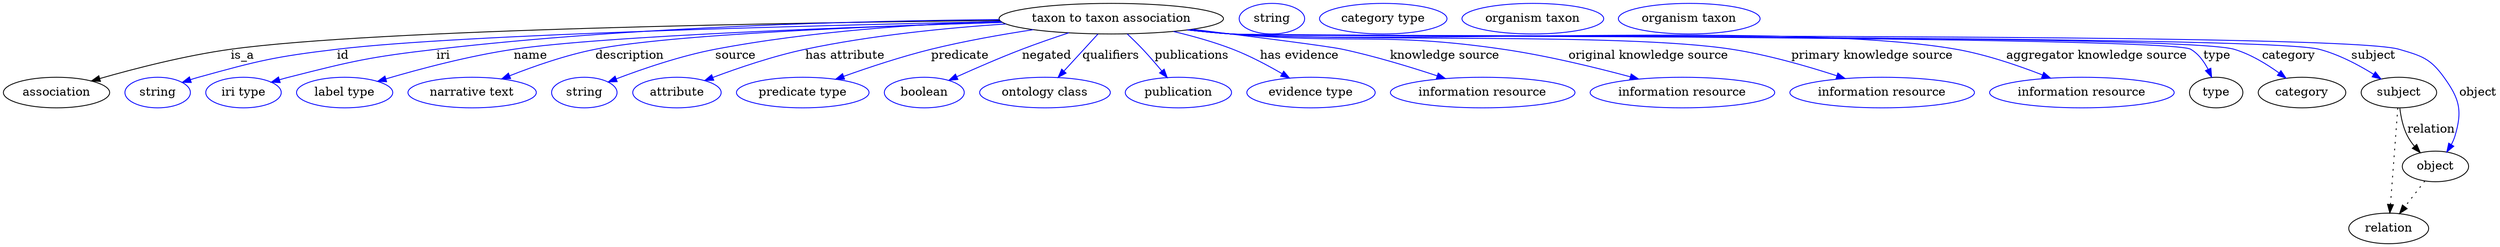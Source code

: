 digraph {
	graph [bb="0,0,2931.4,283"];
	node [label="\N"];
	"taxon to taxon association"	[height=0.5,
		label="taxon to taxon association",
		pos="1301.4,265",
		width=3.665];
	association	[height=0.5,
		pos="62.394,178",
		width=1.7332];
	"taxon to taxon association" -> association	[label=is_a,
		lp="281.39,221.5",
		pos="e,103.53,191.68 1170,262.91 931.85,260.38 437.78,252.41 267.39,229 214.08,221.68 154.46,206.3 113.32,194.51"];
	id	[color=blue,
		height=0.5,
		label=string,
		pos="181.39,178",
		width=1.0652];
	"taxon to taxon association" -> id	[color=blue,
		label=id,
		lp="399.39,221.5",
		pos="e,210.38,190 1171.7,261.58 957.58,257.16 539.21,246.57 392.39,229 319,220.22 300.63,215.72 229.39,196 226.28,195.14 223.09,194.18 \
219.89,193.16",
		style=solid];
	iri	[color=blue,
		height=0.5,
		label="iri type",
		pos="282.39,178",
		width=1.2277];
	"taxon to taxon association" -> iri	[color=blue,
		label=iri,
		lp="517.39,221.5",
		pos="e,315.01,190.15 1169.6,263.94 1012,262.53 740.61,255.89 509.39,229 431.21,219.91 411.68,215.39 335.39,196 331.97,195.13 328.43,194.16 \
324.9,193.14",
		style=solid];
	name	[color=blue,
		height=0.5,
		label="label type",
		pos="401.39,178",
		width=1.5707];
	"taxon to taxon association" -> name	[color=blue,
		label=name,
		lp="620.39,221.5",
		pos="e,440.2,191.2 1173.2,260.57 1001.8,255.47 707.15,244.76 600.39,229 548.25,221.3 489.91,205.8 449.95,194.09",
		style=solid];
	description	[color=blue,
		height=0.5,
		label="narrative text",
		pos="551.39,178",
		width=2.0943];
	"taxon to taxon association" -> description	[color=blue,
		label=description,
		lp="736.89,221.5",
		pos="e,586.1,193.99 1173.1,260.7 1023.2,256.12 784.32,246.36 696.39,229 661.69,222.15 623.96,208.94 595.69,197.83",
		style=solid];
	source	[color=blue,
		height=0.5,
		label=string,
		pos="683.39,178",
		width=1.0652];
	"taxon to taxon association" -> source	[color=blue,
		label=source,
		lp="860.39,221.5",
		pos="e,711.31,190.51 1171.1,262.07 1077.3,258.77 948.13,250.31 836.39,229 795.9,221.28 751.26,205.85 720.71,194.16",
		style=solid];
	"has attribute"	[color=blue,
		height=0.5,
		label=attribute,
		pos="791.39,178",
		width=1.4443];
	"taxon to taxon association" -> "has attribute"	[color=blue,
		label="has attribute",
		lp="989.39,221.5",
		pos="e,824.1,192.18 1177.4,258.72 1107.8,254.06 1019.6,245.33 942.39,229 904.89,221.07 863.66,207.04 833.78,195.85",
		style=solid];
	predicate	[color=blue,
		height=0.5,
		label="predicate type",
		pos="939.39,178",
		width=2.1665];
	"taxon to taxon association" -> predicate	[color=blue,
		label=predicate,
		lp="1124.4,221.5",
		pos="e,978.33,193.75 1209.9,251.99 1172.6,246.27 1129.1,238.57 1090.4,229 1055.6,220.41 1017.3,207.67 987.91,197.2",
		style=solid];
	negated	[color=blue,
		height=0.5,
		label=boolean,
		pos="1082.4,178",
		width=1.2999];
	"taxon to taxon association" -> negated	[color=blue,
		label=negated,
		lp="1225.4,221.5",
		pos="e,1111.1,192.48 1251.1,248.28 1233.7,242.55 1214.1,235.8 1196.4,229 1170.7,219.12 1142.4,206.72 1120.5,196.74",
		style=solid];
	qualifiers	[color=blue,
		height=0.5,
		label="ontology class",
		pos="1223.4,178",
		width=2.1304];
	"taxon to taxon association" -> qualifiers	[color=blue,
		label=qualifiers,
		lp="1300.9,221.5",
		pos="e,1238.9,195.89 1285.6,246.8 1274.2,234.39 1258.7,217.46 1246,203.62",
		style=solid];
	publications	[color=blue,
		height=0.5,
		label=publication,
		pos="1380.4,178",
		width=1.7332];
	"taxon to taxon association" -> publications	[color=blue,
		label=publications,
		lp="1396.4,221.5",
		pos="e,1367.2,195.62 1320.2,246.96 1326.2,241.37 1332.7,235.05 1338.4,229 1346,220.96 1353.9,211.79 1360.8,203.52",
		style=solid];
	"has evidence"	[color=blue,
		height=0.5,
		label="evidence type",
		pos="1536.4,178",
		width=2.0943];
	"taxon to taxon association" -> "has evidence"	[color=blue,
		label="has evidence",
		lp="1522.9,221.5",
		pos="e,1511.1,195.08 1374.5,249.93 1397.3,244.53 1422.2,237.57 1444.4,229 1464.3,221.31 1485.3,210.17 1502.1,200.36",
		style=solid];
	"knowledge source"	[color=blue,
		height=0.5,
		label="information resource",
		pos="1738.4,178",
		width=3.015];
	"taxon to taxon association" -> "knowledge source"	[color=blue,
		label="knowledge source",
		lp="1693.9,221.5",
		pos="e,1694.4,194.5 1396.9,252.49 1468.2,243.77 1556.2,232.69 1573.4,229 1611.2,220.9 1652.8,208.25 1684.8,197.7",
		style=solid];
	"original knowledge source"	[color=blue,
		height=0.5,
		label="information resource",
		pos="1973.4,178",
		width=3.015];
	"taxon to taxon association" -> "original knowledge source"	[color=blue,
		label="original knowledge source",
		lp="1933.4,221.5",
		pos="e,1921.9,193.91 1393.5,252.04 1409.7,250.17 1426.6,248.4 1442.4,247 1584.3,234.47 1621.4,249.5 1762.4,229 1813.4,221.58 1870.3,207.78 \
1912.1,196.55",
		style=solid];
	"primary knowledge source"	[color=blue,
		height=0.5,
		label="information resource",
		pos="2208.4,178",
		width=3.015];
	"taxon to taxon association" -> "primary knowledge source"	[color=blue,
		label="primary knowledge source",
		lp="2196.4,221.5",
		pos="e,2164.7,194.59 1391.9,251.87 1408.7,249.97 1426,248.23 1442.4,247 1573,237.15 1902,248.95 2031.4,229 2073.6,222.49 2120.1,209.13 \
2154.8,197.85",
		style=solid];
	"aggregator knowledge source"	[color=blue,
		height=0.5,
		label="information resource",
		pos="2443.4,178",
		width=3.015];
	"taxon to taxon association" -> "aggregator knowledge source"	[color=blue,
		label="aggregator knowledge source",
		lp="2460.9,221.5",
		pos="e,2406.5,194.98 1391.5,251.79 1408.4,249.88 1425.9,248.16 1442.4,247 1631.5,233.64 2108.6,261.72 2295.4,229 2330.4,222.86 2368.4,\
209.89 2397.1,198.69",
		style=solid];
	type	[height=0.5,
		pos="2601.4,178",
		width=0.86659];
	"taxon to taxon association" -> type	[color=blue,
		label=type,
		lp="2602.4,221.5",
		pos="e,2596.1,196.13 1391.1,251.76 1408.1,249.85 1425.8,248.13 1442.4,247 1473.7,244.87 2544.2,244.67 2571.4,229 2580.5,223.74 2587.2,\
214.52 2591.9,205.41",
		style=solid];
	category	[height=0.5,
		pos="2702.4,178",
		width=1.4263];
	"taxon to taxon association" -> category	[color=blue,
		label=category,
		lp="2686.9,221.5",
		pos="e,2683.5,195.01 1391.1,251.75 1408.1,249.84 1425.8,248.12 1442.4,247 1507.8,242.57 2559.5,247.55 2622.4,229 2641.6,223.34 2660.6,\
211.72 2675.4,201.1",
		style=solid];
	subject	[height=0.5,
		pos="2816.4,178",
		width=1.2277];
	"taxon to taxon association" -> subject	[color=blue,
		label=subject,
		lp="2786.4,221.5",
		pos="e,2795.2,194.07 1391.1,251.74 1408.1,249.82 1425.8,248.11 1442.4,247 1513.4,242.24 2653.5,246.7 2722.4,229 2745.3,223.13 2768.7,\
210.66 2786.5,199.65",
		style=solid];
	object	[height=0.5,
		pos="2859.4,91",
		width=1.0832];
	"taxon to taxon association" -> object	[color=blue,
		label=object,
		lp="2909.4,178",
		pos="e,2872.8,108.09 1391.1,251.72 1408.1,249.81 1425.8,248.11 1442.4,247 1518.6,241.92 2743.1,250.46 2816.4,229 2843,221.2 2853.2,218.5 \
2869.4,196 2887.7,170.69 2891.3,156.9 2882.4,127 2881.4,123.55 2879.9,120.13 2878.1,116.85",
		style=solid];
	association_type	[color=blue,
		height=0.5,
		label=string,
		pos="1489.4,265",
		width=1.0652];
	association_category	[color=blue,
		height=0.5,
		label="category type",
		pos="1620.4,265",
		width=2.0762];
	subject -> object	[label=relation,
		lp="2854.4,134.5",
		pos="e,2841.5,107.23 2817.5,159.55 2818.7,149.57 2821.2,137.07 2826.4,127 2828.6,122.68 2831.5,118.52 2834.7,114.66"];
	relation	[height=0.5,
		pos="2804.4,18",
		width=1.2999];
	subject -> relation	[pos="e,2805.7,36.188 2815.1,159.79 2813,132.48 2809,78.994 2806.5,46.38",
		style=dotted];
	"taxon to taxon association_subject"	[color=blue,
		height=0.5,
		label="organism taxon",
		pos="1796.4,265",
		width=2.3109];
	object -> relation	[pos="e,2817.2,35.54 2846.9,73.889 2840,64.939 2831.2,53.617 2823.4,43.584",
		style=dotted];
	"taxon to taxon association_object"	[color=blue,
		height=0.5,
		label="organism taxon",
		pos="1980.4,265",
		width=2.3109];
}
